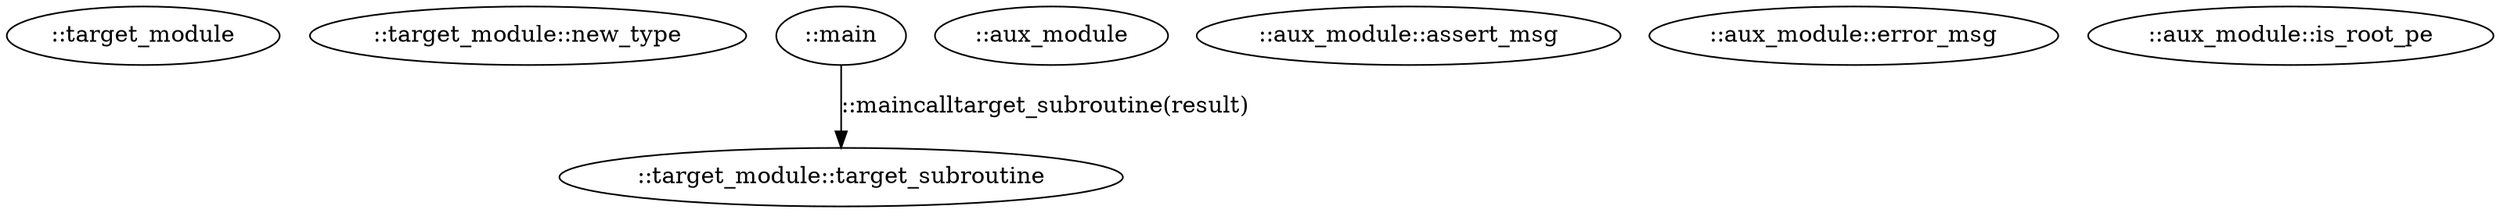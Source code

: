 digraph G {
0[label="::target_module"];
1[label="::target_module::new_type"];
2[label="::target_module::target_subroutine"];
3[label="::main"];
4[label="::aux_module"];
5[label="::aux_module::assert_msg"];
6[label="::aux_module::error_msg"];
7[label="::aux_module::is_root_pe"];
3->2 [label="::maincalltarget_subroutine(result)"];
}
